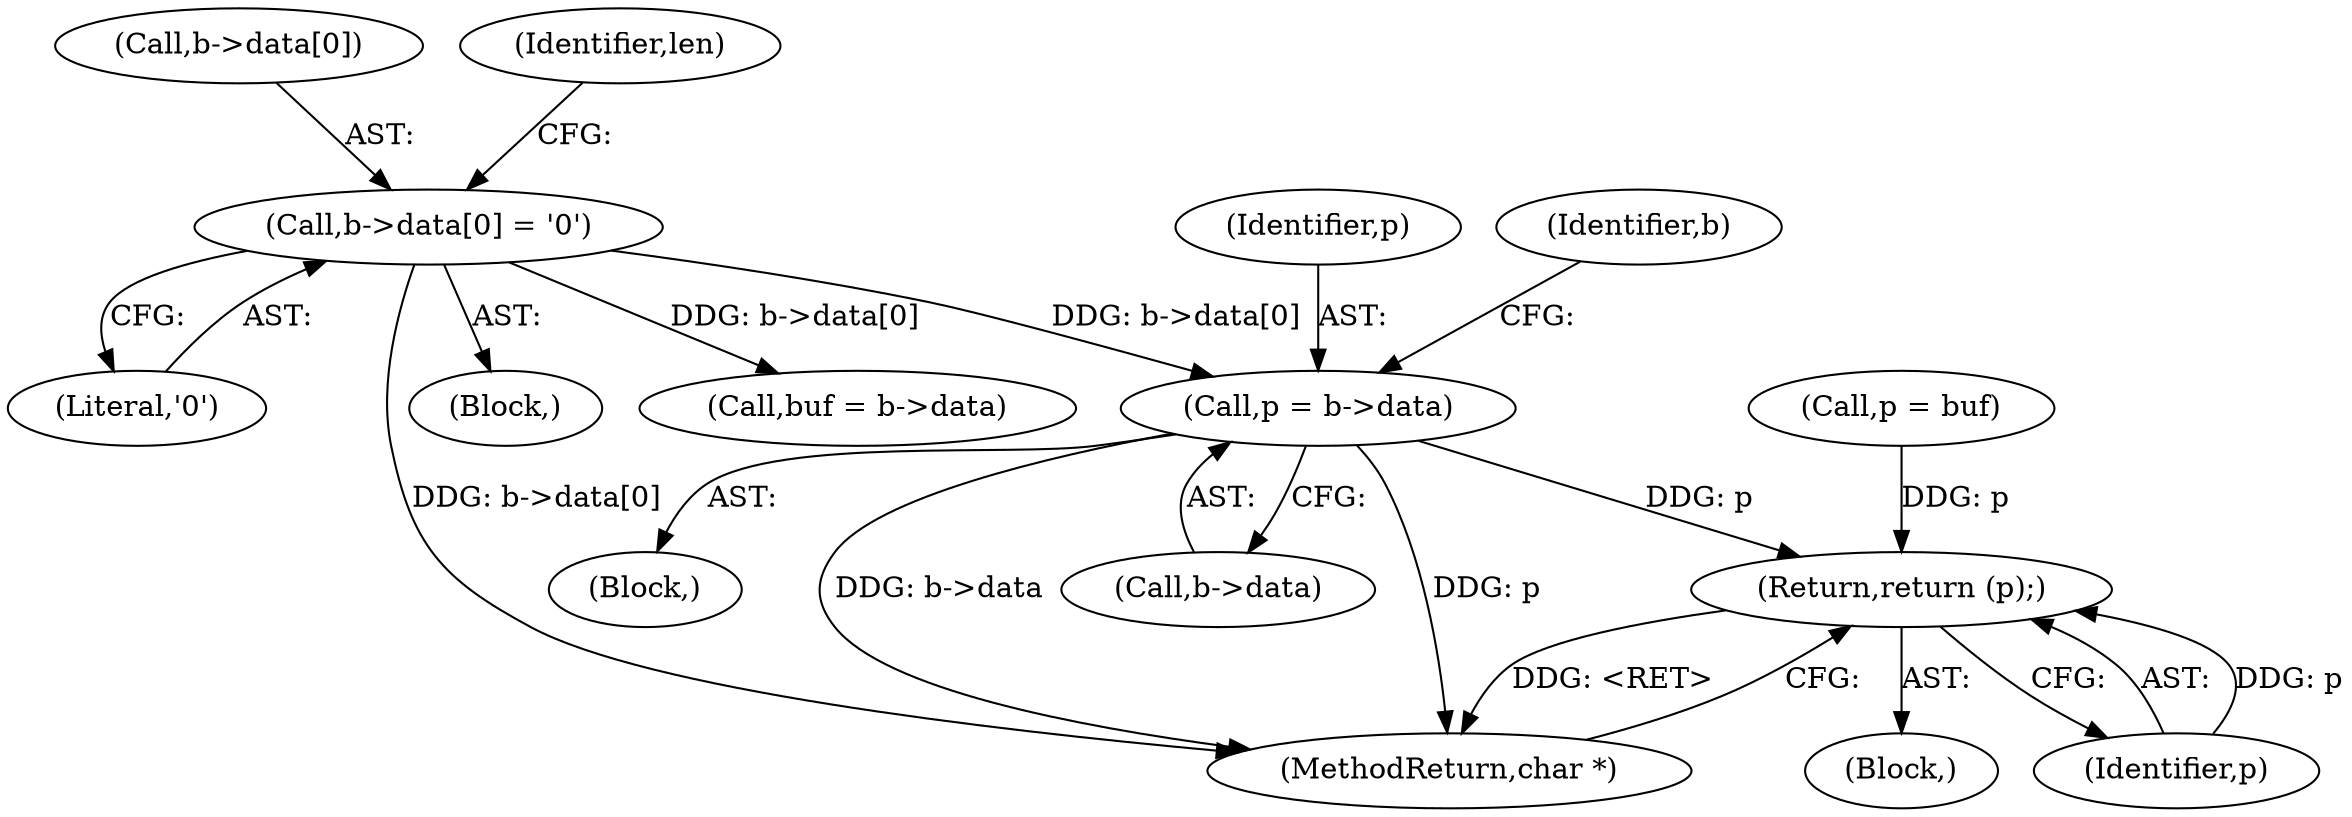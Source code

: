digraph "0_openssl_2919516136a4227d9e6d8f2fe66ef976aaf8c561@pointer" {
"1000633" [label="(Call,p = b->data)"];
"1000148" [label="(Call,b->data[0] = '\0')"];
"1000652" [label="(Return,return (p);)"];
"1000635" [label="(Call,b->data)"];
"1000134" [label="(Block,)"];
"1000633" [label="(Call,p = b->data)"];
"1000632" [label="(Block,)"];
"1000634" [label="(Identifier,p)"];
"1000174" [label="(Call,buf = b->data)"];
"1000639" [label="(Identifier,b)"];
"1000149" [label="(Call,b->data[0])"];
"1000156" [label="(Identifier,len)"];
"1000148" [label="(Call,b->data[0] = '\0')"];
"1000154" [label="(Literal,'\0')"];
"1000652" [label="(Return,return (p);)"];
"1000663" [label="(MethodReturn,char *)"];
"1000641" [label="(Call,p = buf)"];
"1000653" [label="(Identifier,p)"];
"1000105" [label="(Block,)"];
"1000633" -> "1000632"  [label="AST: "];
"1000633" -> "1000635"  [label="CFG: "];
"1000634" -> "1000633"  [label="AST: "];
"1000635" -> "1000633"  [label="AST: "];
"1000639" -> "1000633"  [label="CFG: "];
"1000633" -> "1000663"  [label="DDG: b->data"];
"1000633" -> "1000663"  [label="DDG: p"];
"1000148" -> "1000633"  [label="DDG: b->data[0]"];
"1000633" -> "1000652"  [label="DDG: p"];
"1000148" -> "1000134"  [label="AST: "];
"1000148" -> "1000154"  [label="CFG: "];
"1000149" -> "1000148"  [label="AST: "];
"1000154" -> "1000148"  [label="AST: "];
"1000156" -> "1000148"  [label="CFG: "];
"1000148" -> "1000663"  [label="DDG: b->data[0]"];
"1000148" -> "1000174"  [label="DDG: b->data[0]"];
"1000652" -> "1000105"  [label="AST: "];
"1000652" -> "1000653"  [label="CFG: "];
"1000653" -> "1000652"  [label="AST: "];
"1000663" -> "1000652"  [label="CFG: "];
"1000652" -> "1000663"  [label="DDG: <RET>"];
"1000653" -> "1000652"  [label="DDG: p"];
"1000641" -> "1000652"  [label="DDG: p"];
}
